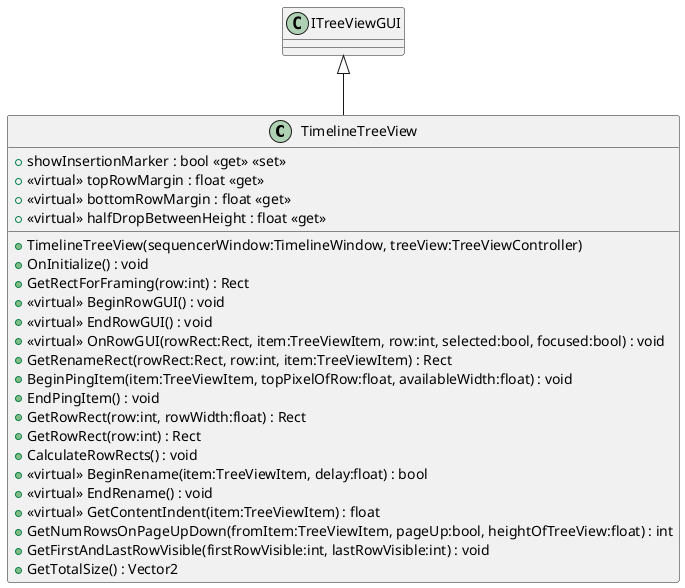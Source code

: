 @startuml
class TimelineTreeView {
    + showInsertionMarker : bool <<get>> <<set>>
    + <<virtual>> topRowMargin : float <<get>>
    + <<virtual>> bottomRowMargin : float <<get>>
    + TimelineTreeView(sequencerWindow:TimelineWindow, treeView:TreeViewController)
    + OnInitialize() : void
    + GetRectForFraming(row:int) : Rect
    + <<virtual>> BeginRowGUI() : void
    + <<virtual>> EndRowGUI() : void
    + <<virtual>> OnRowGUI(rowRect:Rect, item:TreeViewItem, row:int, selected:bool, focused:bool) : void
    + GetRenameRect(rowRect:Rect, row:int, item:TreeViewItem) : Rect
    + BeginPingItem(item:TreeViewItem, topPixelOfRow:float, availableWidth:float) : void
    + EndPingItem() : void
    + GetRowRect(row:int, rowWidth:float) : Rect
    + GetRowRect(row:int) : Rect
    + CalculateRowRects() : void
    + <<virtual>> BeginRename(item:TreeViewItem, delay:float) : bool
    + <<virtual>> EndRename() : void
    + <<virtual>> GetContentIndent(item:TreeViewItem) : float
    + GetNumRowsOnPageUpDown(fromItem:TreeViewItem, pageUp:bool, heightOfTreeView:float) : int
    + GetFirstAndLastRowVisible(firstRowVisible:int, lastRowVisible:int) : void
    + GetTotalSize() : Vector2
    + <<virtual>> halfDropBetweenHeight : float <<get>>
}
ITreeViewGUI <|-- TimelineTreeView
@enduml
